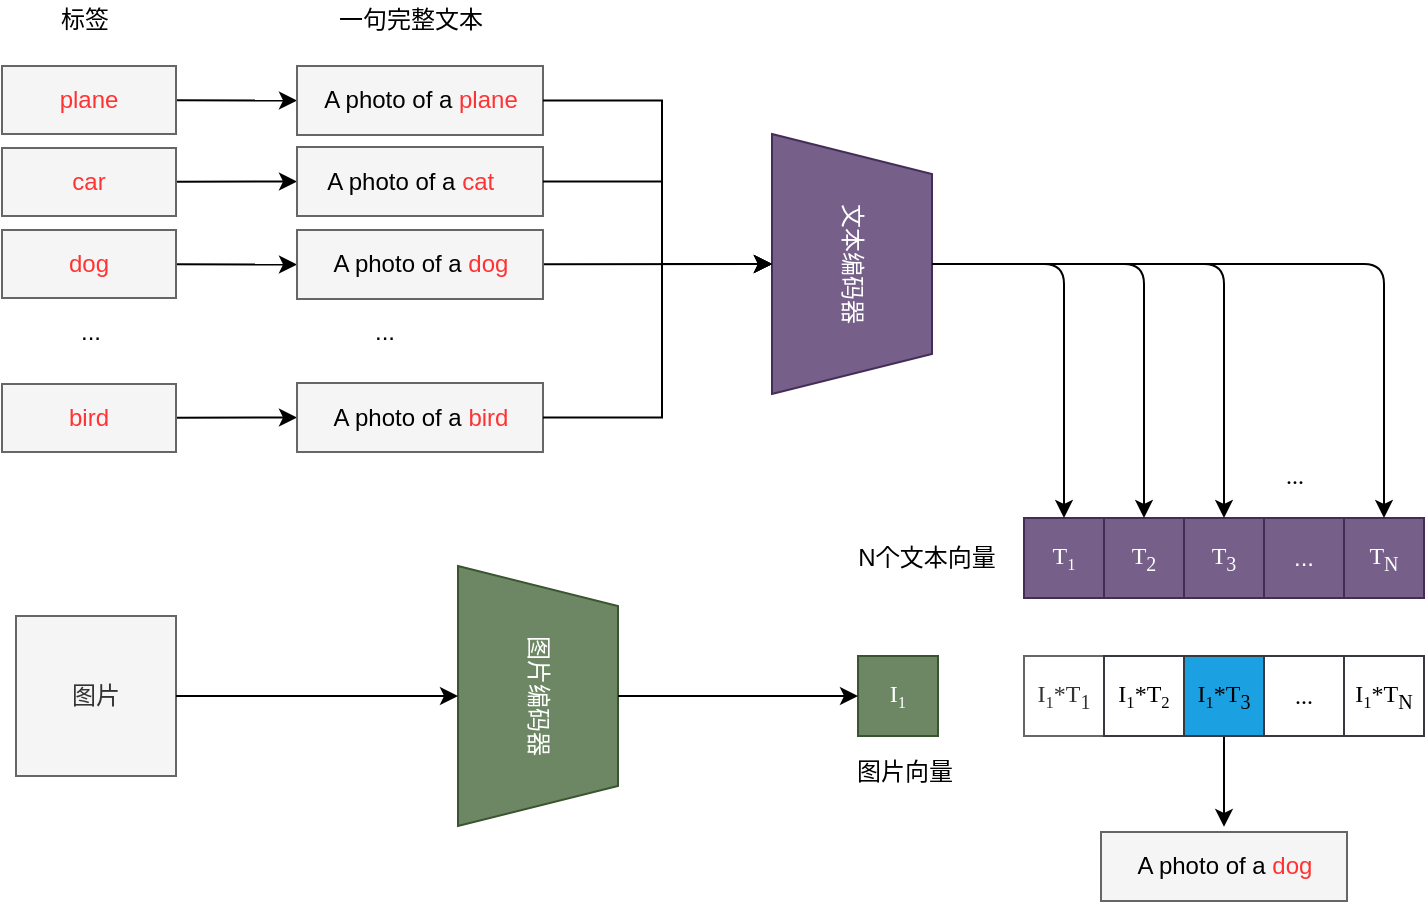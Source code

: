 <mxfile>
    <diagram id="lPuc1N8Eq_XhlaKq3fD_" name="第 1 页">
        <mxGraphModel dx="633" dy="975" grid="0" gridSize="10" guides="1" tooltips="1" connect="1" arrows="1" fold="1" page="1" pageScale="1" pageWidth="850" pageHeight="1100" background="#ffffff" math="0" shadow="0">
            <root>
                <mxCell id="0"/>
                <mxCell id="1" parent="0"/>
                <mxCell id="2" value="文本编码器" style="shape=trapezoid;perimeter=trapezoidPerimeter;whiteSpace=wrap;html=1;fixedSize=1;rotation=90;fillColor=#76608a;strokeColor=#432D57;fontColor=#ffffff;" vertex="1" parent="1">
                    <mxGeometry x="608" y="166" width="130" height="80" as="geometry"/>
                </mxCell>
                <mxCell id="3" value="图片编码器" style="shape=trapezoid;perimeter=trapezoidPerimeter;whiteSpace=wrap;html=1;fixedSize=1;rotation=90;fillColor=#6d8764;fontColor=#ffffff;strokeColor=#3A5431;" vertex="1" parent="1">
                    <mxGeometry x="451" y="382" width="130" height="80" as="geometry"/>
                </mxCell>
                <mxCell id="4" value="图片" style="whiteSpace=wrap;html=1;aspect=fixed;fillColor=#f5f5f5;fontColor=#333333;strokeColor=#666666;" vertex="1" parent="1">
                    <mxGeometry x="255" y="382" width="80" height="80" as="geometry"/>
                </mxCell>
                <mxCell id="5" value="" style="endArrow=classic;html=1;entryX=0.5;entryY=1;entryDx=0;entryDy=0;strokeColor=#000000;exitX=1;exitY=0.5;exitDx=0;exitDy=0;" edge="1" parent="1" source="4" target="3">
                    <mxGeometry width="50" height="50" relative="1" as="geometry">
                        <mxPoint x="396" y="422" as="sourcePoint"/>
                        <mxPoint x="446" y="402" as="targetPoint"/>
                    </mxGeometry>
                </mxCell>
                <mxCell id="6" value="&lt;font face=&quot;Times New Roman&quot;&gt;T&lt;span style=&quot;font-size: 10px&quot;&gt;&lt;sub&gt;1&lt;/sub&gt;&lt;/span&gt;&lt;/font&gt;" style="whiteSpace=wrap;html=1;aspect=fixed;fillColor=#76608a;fontColor=#ffffff;strokeColor=#432D57;" vertex="1" parent="1">
                    <mxGeometry x="759" y="333" width="40" height="40" as="geometry"/>
                </mxCell>
                <mxCell id="7" value="&lt;font face=&quot;Times New Roman&quot;&gt;T&lt;sub&gt;2&lt;/sub&gt;&lt;/font&gt;" style="whiteSpace=wrap;html=1;aspect=fixed;fillColor=#76608a;fontColor=#ffffff;strokeColor=#432D57;" vertex="1" parent="1">
                    <mxGeometry x="799" y="333" width="40" height="40" as="geometry"/>
                </mxCell>
                <mxCell id="8" value="&lt;font face=&quot;Times New Roman&quot;&gt;T&lt;sub&gt;3&lt;/sub&gt;&lt;/font&gt;" style="whiteSpace=wrap;html=1;aspect=fixed;fillColor=#76608a;fontColor=#ffffff;strokeColor=#432D57;" vertex="1" parent="1">
                    <mxGeometry x="839" y="333" width="40" height="40" as="geometry"/>
                </mxCell>
                <mxCell id="9" value="..." style="whiteSpace=wrap;html=1;aspect=fixed;fillColor=#76608a;fontColor=#ffffff;strokeColor=#432D57;" vertex="1" parent="1">
                    <mxGeometry x="879" y="333" width="40" height="40" as="geometry"/>
                </mxCell>
                <mxCell id="10" value="&lt;font face=&quot;Times New Roman&quot;&gt;T&lt;sub&gt;N&lt;/sub&gt;&lt;/font&gt;" style="whiteSpace=wrap;html=1;aspect=fixed;fillColor=#76608a;fontColor=#ffffff;strokeColor=#432D57;" vertex="1" parent="1">
                    <mxGeometry x="919" y="333" width="40" height="40" as="geometry"/>
                </mxCell>
                <mxCell id="11" value="" style="edgeStyle=segmentEdgeStyle;endArrow=classic;html=1;fontFamily=Times New Roman;exitX=0.5;exitY=0;exitDx=0;exitDy=0;entryX=0.5;entryY=0;entryDx=0;entryDy=0;strokeColor=#000000;" edge="1" parent="1" source="2" target="10">
                    <mxGeometry width="50" height="50" relative="1" as="geometry">
                        <mxPoint x="656" y="212" as="sourcePoint"/>
                        <mxPoint x="706" y="162" as="targetPoint"/>
                    </mxGeometry>
                </mxCell>
                <mxCell id="12" value="" style="edgeStyle=segmentEdgeStyle;endArrow=classic;html=1;fontFamily=Times New Roman;exitX=0.5;exitY=0;exitDx=0;exitDy=0;entryX=0.5;entryY=0;entryDx=0;entryDy=0;strokeColor=#000000;" edge="1" parent="1" source="2" target="8">
                    <mxGeometry width="50" height="50" relative="1" as="geometry">
                        <mxPoint x="616" y="312" as="sourcePoint"/>
                        <mxPoint x="666" y="262" as="targetPoint"/>
                    </mxGeometry>
                </mxCell>
                <mxCell id="13" value="" style="edgeStyle=segmentEdgeStyle;endArrow=classic;html=1;fontFamily=Times New Roman;exitX=0.5;exitY=0;exitDx=0;exitDy=0;strokeColor=#000000;" edge="1" parent="1" source="2" target="7">
                    <mxGeometry width="50" height="50" relative="1" as="geometry">
                        <mxPoint x="626" y="312" as="sourcePoint"/>
                        <mxPoint x="676" y="262" as="targetPoint"/>
                    </mxGeometry>
                </mxCell>
                <mxCell id="14" value="" style="edgeStyle=segmentEdgeStyle;endArrow=classic;html=1;fontFamily=Times New Roman;exitX=0.5;exitY=0;exitDx=0;exitDy=0;strokeColor=#000000;" edge="1" parent="1" source="2" target="6">
                    <mxGeometry width="50" height="50" relative="1" as="geometry">
                        <mxPoint x="576" y="382" as="sourcePoint"/>
                        <mxPoint x="626" y="332" as="targetPoint"/>
                    </mxGeometry>
                </mxCell>
                <mxCell id="15" value="&lt;font face=&quot;Times New Roman&quot;&gt;I&lt;span style=&quot;font-size: 10px&quot;&gt;&lt;sub&gt;1&lt;br&gt;&lt;/sub&gt;&lt;/span&gt;&lt;/font&gt;" style="whiteSpace=wrap;html=1;aspect=fixed;fillColor=#6d8764;fontColor=#ffffff;strokeColor=#3A5431;" vertex="1" parent="1">
                    <mxGeometry x="676" y="402" width="40" height="40" as="geometry"/>
                </mxCell>
                <mxCell id="16" value="&lt;font face=&quot;Times New Roman&quot;&gt;I&lt;span style=&quot;font-size: 10px&quot;&gt;&lt;sub&gt;1&lt;/sub&gt;&lt;/span&gt;*T&lt;sub&gt;1&lt;/sub&gt;&lt;/font&gt;" style="whiteSpace=wrap;html=1;aspect=fixed;fillColor=#FFFFFF;fontColor=#333333;strokeColor=#666666;" vertex="1" parent="1">
                    <mxGeometry x="759" y="402" width="40" height="40" as="geometry"/>
                </mxCell>
                <mxCell id="17" value="&lt;font color=&quot;#000000&quot;&gt;&lt;span style=&quot;font-family: &amp;#34;times new roman&amp;#34;&quot;&gt;I&lt;/span&gt;&lt;span style=&quot;font-family: &amp;#34;times new roman&amp;#34; ; font-size: 10px&quot;&gt;&lt;sub&gt;1&lt;/sub&gt;&lt;/span&gt;&lt;span style=&quot;font-family: &amp;#34;times new roman&amp;#34;&quot;&gt;*T&lt;span style=&quot;font-size: 10px&quot;&gt;&lt;sub&gt;2&lt;/sub&gt;&lt;/span&gt;&lt;/span&gt;&lt;/font&gt;" style="whiteSpace=wrap;html=1;aspect=fixed;fillColor=#FFFFFF;strokeColor=#36393d;" vertex="1" parent="1">
                    <mxGeometry x="799" y="402" width="40" height="40" as="geometry"/>
                </mxCell>
                <mxCell id="18" style="edgeStyle=none;rounded=0;html=1;fontColor=#000000;strokeColor=#000000;" edge="1" parent="1" source="19">
                    <mxGeometry relative="1" as="geometry">
                        <mxPoint x="859" y="487.429" as="targetPoint"/>
                    </mxGeometry>
                </mxCell>
                <mxCell id="19" value="&lt;font color=&quot;#000000&quot;&gt;&lt;span style=&quot;font-family: &amp;#34;times new roman&amp;#34;&quot;&gt;I&lt;/span&gt;&lt;span style=&quot;font-family: &amp;#34;times new roman&amp;#34; ; font-size: 10px&quot;&gt;&lt;sub&gt;1&lt;/sub&gt;&lt;/span&gt;&lt;span style=&quot;font-family: &amp;#34;times new roman&amp;#34;&quot;&gt;*T&lt;/span&gt;&lt;sub style=&quot;font-family: &amp;#34;times new roman&amp;#34;&quot;&gt;3&lt;/sub&gt;&lt;/font&gt;" style="whiteSpace=wrap;html=1;aspect=fixed;strokeColor=#36393d;fillColor=#1BA1E2;" vertex="1" parent="1">
                    <mxGeometry x="839" y="402" width="40" height="40" as="geometry"/>
                </mxCell>
                <mxCell id="20" value="&lt;font face=&quot;times new roman&quot; color=&quot;#000000&quot;&gt;...&lt;/font&gt;" style="whiteSpace=wrap;html=1;aspect=fixed;fillColor=#FFFFFF;strokeColor=#36393d;" vertex="1" parent="1">
                    <mxGeometry x="879" y="402" width="40" height="40" as="geometry"/>
                </mxCell>
                <mxCell id="21" value="&lt;font color=&quot;#000000&quot;&gt;&lt;span style=&quot;font-family: &amp;#34;times new roman&amp;#34;&quot;&gt;I&lt;/span&gt;&lt;span style=&quot;font-family: &amp;#34;times new roman&amp;#34; ; font-size: 10px&quot;&gt;&lt;sub&gt;1&lt;/sub&gt;&lt;/span&gt;&lt;span style=&quot;font-family: &amp;#34;times new roman&amp;#34;&quot;&gt;*T&lt;/span&gt;&lt;sub style=&quot;font-family: &amp;#34;times new roman&amp;#34;&quot;&gt;N&lt;/sub&gt;&lt;/font&gt;" style="whiteSpace=wrap;html=1;aspect=fixed;strokeColor=#36393d;fillColor=#FFFFFF;" vertex="1" parent="1">
                    <mxGeometry x="919" y="402" width="40" height="40" as="geometry"/>
                </mxCell>
                <mxCell id="22" value="..." style="text;html=1;align=center;verticalAlign=middle;resizable=0;points=[];autosize=1;strokeColor=none;fillColor=none;fontFamily=Times New Roman;fontColor=#000000;" vertex="1" parent="1">
                    <mxGeometry x="884" y="303" width="19" height="18" as="geometry"/>
                </mxCell>
                <mxCell id="23" value="" style="edgeStyle=segmentEdgeStyle;endArrow=classic;html=1;fontFamily=Times New Roman;fontColor=#000000;strokeColor=#000000;entryX=0;entryY=0.5;entryDx=0;entryDy=0;exitX=0.5;exitY=0;exitDx=0;exitDy=0;rounded=0;" edge="1" parent="1" source="3" target="15">
                    <mxGeometry width="50" height="50" relative="1" as="geometry">
                        <mxPoint x="570" y="722" as="sourcePoint"/>
                        <mxPoint x="620" y="672" as="targetPoint"/>
                    </mxGeometry>
                </mxCell>
                <mxCell id="24" value="N个文本向量" style="text;html=1;align=center;verticalAlign=middle;resizable=0;points=[];autosize=1;strokeColor=none;fillColor=none;fontColor=#000000;" vertex="1" parent="1">
                    <mxGeometry x="670" y="344" width="79" height="18" as="geometry"/>
                </mxCell>
                <mxCell id="25" style="edgeStyle=none;html=1;entryX=0;entryY=0.5;entryDx=0;entryDy=0;fontColor=#000000;strokeColor=#000000;" edge="1" parent="1" source="26" target="36">
                    <mxGeometry relative="1" as="geometry"/>
                </mxCell>
                <mxCell id="26" value="&lt;font color=&quot;#ff3333&quot;&gt;car&lt;/font&gt;" style="rounded=0;whiteSpace=wrap;html=1;fillColor=#f5f5f5;fontColor=#333333;strokeColor=#666666;" vertex="1" parent="1">
                    <mxGeometry x="248" y="148" width="87" height="34" as="geometry"/>
                </mxCell>
                <mxCell id="27" style="edgeStyle=none;html=1;entryX=0;entryY=0.5;entryDx=0;entryDy=0;fontColor=#000000;strokeColor=#000000;" edge="1" parent="1" source="28" target="38">
                    <mxGeometry relative="1" as="geometry"/>
                </mxCell>
                <mxCell id="28" value="&lt;font color=&quot;#ff3333&quot;&gt;dog&lt;/font&gt;" style="rounded=0;whiteSpace=wrap;html=1;fillColor=#f5f5f5;fontColor=#333333;strokeColor=#666666;" vertex="1" parent="1">
                    <mxGeometry x="248" y="189" width="87" height="34" as="geometry"/>
                </mxCell>
                <mxCell id="29" style="edgeStyle=none;html=1;entryX=0;entryY=0.5;entryDx=0;entryDy=0;fontColor=#000000;strokeColor=#000000;" edge="1" parent="1" source="30" target="39">
                    <mxGeometry relative="1" as="geometry"/>
                </mxCell>
                <mxCell id="30" value="&lt;font color=&quot;#ff3333&quot;&gt;bird&lt;/font&gt;" style="rounded=0;whiteSpace=wrap;html=1;fillColor=#f5f5f5;fontColor=#333333;strokeColor=#666666;" vertex="1" parent="1">
                    <mxGeometry x="248" y="266" width="87" height="34" as="geometry"/>
                </mxCell>
                <mxCell id="31" style="edgeStyle=none;html=1;entryX=0;entryY=0.5;entryDx=0;entryDy=0;fontColor=#000000;strokeColor=#000000;" edge="1" parent="1" source="32" target="34">
                    <mxGeometry relative="1" as="geometry"/>
                </mxCell>
                <mxCell id="32" value="&lt;font color=&quot;#ff3333&quot;&gt;plane&lt;/font&gt;" style="rounded=0;whiteSpace=wrap;html=1;fillColor=#f5f5f5;fontColor=#333333;strokeColor=#666666;" vertex="1" parent="1">
                    <mxGeometry x="248" y="107" width="87" height="34" as="geometry"/>
                </mxCell>
                <mxCell id="33" value="&lt;font color=&quot;#000000&quot;&gt;...&lt;/font&gt;" style="text;html=1;align=center;verticalAlign=middle;resizable=0;points=[];autosize=1;strokeColor=none;fillColor=none;" vertex="1" parent="1">
                    <mxGeometry x="281.5" y="231" width="20" height="18" as="geometry"/>
                </mxCell>
                <mxCell id="34" value="&lt;font color=&quot;#000000&quot;&gt;A photo of a&lt;/font&gt;&lt;font color=&quot;#ff3333&quot;&gt; plane&lt;/font&gt;" style="rounded=0;whiteSpace=wrap;html=1;fillColor=#f5f5f5;fontColor=#333333;strokeColor=#666666;" vertex="1" parent="1">
                    <mxGeometry x="395.5" y="107" width="123" height="34.5" as="geometry"/>
                </mxCell>
                <mxCell id="35" value="&lt;font color=&quot;#000000&quot;&gt;...&lt;/font&gt;" style="text;html=1;align=center;verticalAlign=middle;resizable=0;points=[];autosize=1;strokeColor=none;fillColor=none;" vertex="1" parent="1">
                    <mxGeometry x="429" y="231" width="20" height="18" as="geometry"/>
                </mxCell>
                <mxCell id="36" value="&lt;div&gt;&lt;font color=&quot;#000000&quot;&gt;&amp;nbsp; &amp;nbsp; A photo of a&lt;/font&gt;&lt;font color=&quot;#ff3333&quot;&gt;&amp;nbsp;cat&lt;/font&gt;&lt;/div&gt;" style="rounded=0;whiteSpace=wrap;html=1;fillColor=#f5f5f5;fontColor=#333333;strokeColor=#666666;align=left;" vertex="1" parent="1">
                    <mxGeometry x="395.5" y="147.5" width="123" height="34.5" as="geometry"/>
                </mxCell>
                <mxCell id="37" style="edgeStyle=none;html=1;entryX=0.5;entryY=1;entryDx=0;entryDy=0;fontColor=#000000;strokeColor=#000000;rounded=0;" edge="1" parent="1" source="38" target="2">
                    <mxGeometry relative="1" as="geometry"/>
                </mxCell>
                <mxCell id="38" value="&lt;font color=&quot;#000000&quot;&gt;A photo of a&lt;/font&gt;&lt;font color=&quot;#ff3333&quot;&gt;&amp;nbsp;dog&lt;/font&gt;" style="rounded=0;whiteSpace=wrap;html=1;fillColor=#f5f5f5;fontColor=#333333;strokeColor=#666666;" vertex="1" parent="1">
                    <mxGeometry x="395.5" y="189" width="123" height="34.5" as="geometry"/>
                </mxCell>
                <mxCell id="39" value="&lt;font color=&quot;#000000&quot;&gt;A photo of a&lt;/font&gt;&lt;font color=&quot;#ff3333&quot;&gt;&amp;nbsp;bird&lt;/font&gt;" style="rounded=0;whiteSpace=wrap;html=1;fillColor=#f5f5f5;fontColor=#333333;strokeColor=#666666;" vertex="1" parent="1">
                    <mxGeometry x="395.5" y="265.5" width="123" height="34.5" as="geometry"/>
                </mxCell>
                <mxCell id="40" value="标签" style="text;html=1;align=center;verticalAlign=middle;resizable=0;points=[];autosize=1;strokeColor=none;fillColor=none;fontColor=#000000;" vertex="1" parent="1">
                    <mxGeometry x="271.5" y="74.5" width="34" height="18" as="geometry"/>
                </mxCell>
                <mxCell id="41" value="一句完整文本" style="text;html=1;align=center;verticalAlign=middle;resizable=0;points=[];autosize=1;strokeColor=none;fillColor=none;fontColor=#000000;" vertex="1" parent="1">
                    <mxGeometry x="411" y="74.5" width="82" height="18" as="geometry"/>
                </mxCell>
                <mxCell id="42" value="" style="edgeStyle=segmentEdgeStyle;endArrow=classic;html=1;rounded=0;fontColor=#000000;strokeColor=#000000;exitX=1;exitY=0.5;exitDx=0;exitDy=0;entryX=0.5;entryY=1;entryDx=0;entryDy=0;" edge="1" parent="1" source="39" target="2">
                    <mxGeometry width="50" height="50" relative="1" as="geometry">
                        <mxPoint x="554" y="334" as="sourcePoint"/>
                        <mxPoint x="604" y="284" as="targetPoint"/>
                        <Array as="points">
                            <mxPoint x="578" y="283"/>
                            <mxPoint x="578" y="206"/>
                        </Array>
                    </mxGeometry>
                </mxCell>
                <mxCell id="43" value="" style="edgeStyle=segmentEdgeStyle;endArrow=classic;html=1;rounded=0;fontColor=#000000;strokeColor=#000000;exitX=1;exitY=0.5;exitDx=0;exitDy=0;entryX=0.5;entryY=1;entryDx=0;entryDy=0;" edge="1" parent="1" source="36" target="2">
                    <mxGeometry width="50" height="50" relative="1" as="geometry">
                        <mxPoint x="586" y="264" as="sourcePoint"/>
                        <mxPoint x="636" y="214" as="targetPoint"/>
                        <Array as="points">
                            <mxPoint x="578" y="165"/>
                            <mxPoint x="578" y="206"/>
                        </Array>
                    </mxGeometry>
                </mxCell>
                <mxCell id="44" value="" style="edgeStyle=segmentEdgeStyle;endArrow=classic;html=1;rounded=0;fontColor=#000000;strokeColor=#000000;exitX=1;exitY=0.5;exitDx=0;exitDy=0;entryX=0.5;entryY=1;entryDx=0;entryDy=0;" edge="1" parent="1" source="34" target="2">
                    <mxGeometry width="50" height="50" relative="1" as="geometry">
                        <mxPoint x="611" y="325" as="sourcePoint"/>
                        <mxPoint x="661" y="275" as="targetPoint"/>
                        <Array as="points">
                            <mxPoint x="578" y="124"/>
                            <mxPoint x="578" y="206"/>
                        </Array>
                    </mxGeometry>
                </mxCell>
                <mxCell id="45" value="&lt;font color=&quot;#000000&quot;&gt;A photo of a&lt;/font&gt;&lt;font color=&quot;#ff3333&quot;&gt;&amp;nbsp;dog&lt;/font&gt;" style="rounded=0;whiteSpace=wrap;html=1;fillColor=#f5f5f5;fontColor=#333333;strokeColor=#666666;" vertex="1" parent="1">
                    <mxGeometry x="797.5" y="490" width="123" height="34.5" as="geometry"/>
                </mxCell>
                <mxCell id="46" value="&lt;font color=&quot;#000000&quot;&gt;图片向量&lt;/font&gt;" style="text;html=1;align=center;verticalAlign=middle;resizable=0;points=[];autosize=1;strokeColor=none;fillColor=none;" vertex="1" parent="1">
                    <mxGeometry x="670" y="451" width="58" height="18" as="geometry"/>
                </mxCell>
            </root>
        </mxGraphModel>
    </diagram>
</mxfile>